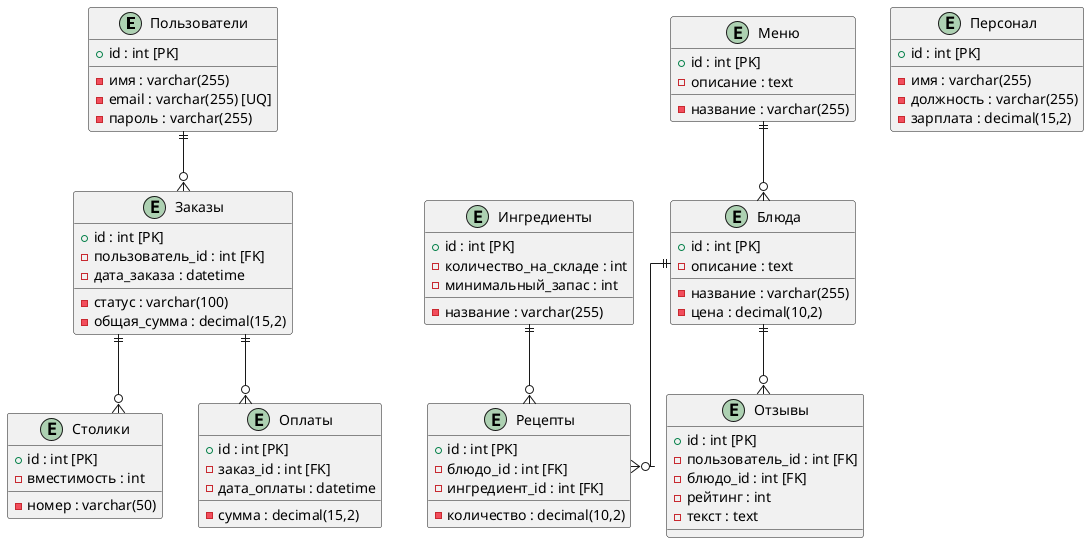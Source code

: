 @startuml
skinparam linetype ortho

' Основные сущности
entity "Пользователи" {
    + id : int [PK]
    - имя : varchar(255)
    - email : varchar(255) [UQ]
    - пароль : varchar(255)
}

entity "Заказы" {
    + id : int [PK]
    - пользователь_id : int [FK]
    - статус : varchar(100)
    - дата_заказа : datetime
    - общая_сумма : decimal(15,2)
}

entity "Столики" {
    + id : int [PK]
    - номер : varchar(50)
    - вместимость : int
}

entity "Меню" {
    + id : int [PK]
    - название : varchar(255)
    - описание : text
}

' Расширенные сущности
entity "Блюда" {
    + id : int [PK]
    - название : varchar(255)
    - цена : decimal(10,2)
    - описание : text
}

entity "Ингредиенты" {
    + id : int [PK]
    - название : varchar(255)
    - количество_на_складе : int
    - минимальный_запас : int
}

entity "Рецепты" {
    + id : int [PK]
    - блюдо_id : int [FK]
    - ингредиент_id : int [FK]
    - количество : decimal(10,2)
}

entity "Оплаты" {
    + id : int [PK]
    - заказ_id : int [FK]
    - сумма : decimal(15,2)
    - дата_оплаты : datetime
}

entity "Отзывы" {
    + id : int [PK]
    - пользователь_id : int [FK]
    - блюдо_id : int [FK]
    - рейтинг : int
    - текст : text
}

entity "Персонал" {
    + id : int [PK]
    - имя : varchar(255)
    - должность : varchar(255)
    - зарплата : decimal(15,2)
}

' Связи
Пользователи ||--o{ Заказы
Меню ||--o{ Блюда
Заказы ||--o{ Оплаты
Блюда ||--o{ Рецепты
Ингредиенты ||--o{ Рецепты
Блюда ||--o{ Отзывы
Заказы ||--o{ Столики

@enduml
